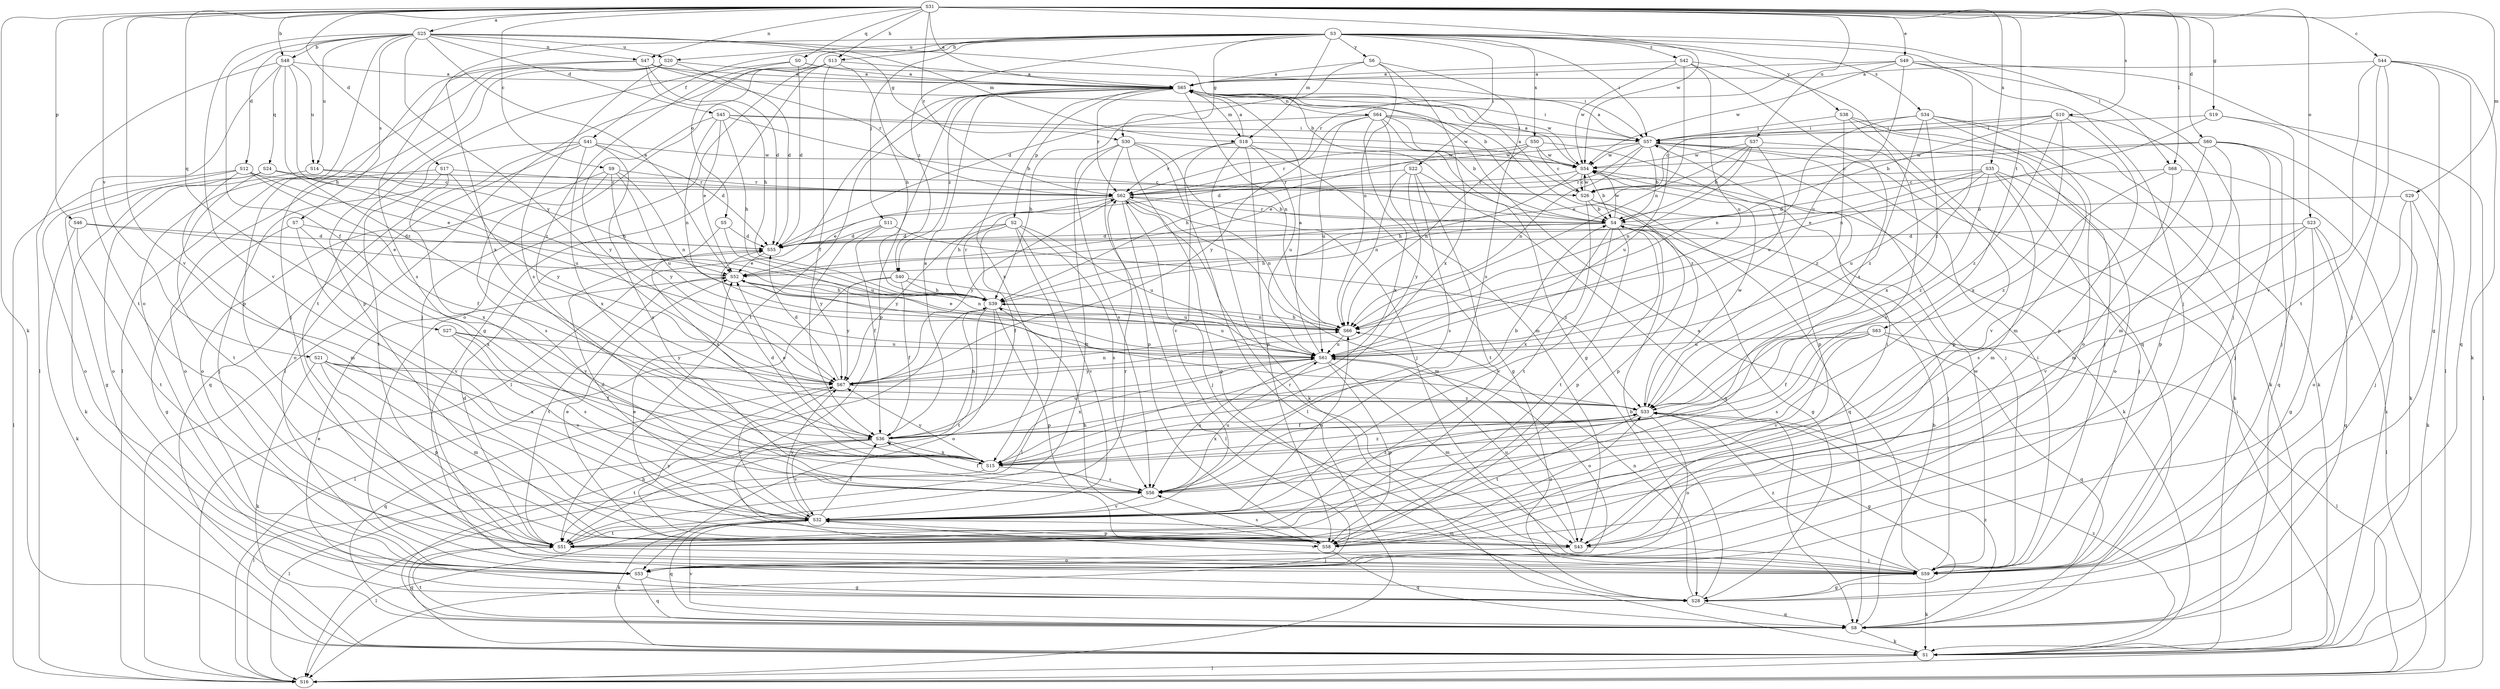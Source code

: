 strict digraph  {
S31;
S3;
S25;
S65;
S48;
S4;
S9;
S44;
S26;
S60;
S17;
S12;
S45;
S55;
S49;
S52;
S41;
S36;
S19;
S30;
S28;
S13;
S39;
S22;
S57;
S11;
S59;
S1;
S68;
S16;
S29;
S18;
S43;
S47;
S64;
S66;
S23;
S5;
S53;
S46;
S2;
S58;
S0;
S27;
S24;
S8;
S62;
S10;
S34;
S7;
S56;
S63;
S51;
S37;
S20;
S14;
S61;
S21;
S32;
S54;
S35;
S50;
S15;
S38;
S6;
S67;
S42;
S40;
S33;
S31 -> S25  [label=a];
S31 -> S65  [label=a];
S31 -> S48  [label=b];
S31 -> S9  [label=c];
S31 -> S44  [label=c];
S31 -> S60  [label=d];
S31 -> S17  [label=d];
S31 -> S49  [label=e];
S31 -> S19  [label=g];
S31 -> S13  [label=h];
S31 -> S1  [label=k];
S31 -> S68  [label=l];
S31 -> S29  [label=m];
S31 -> S47  [label=n];
S31 -> S23  [label=o];
S31 -> S46  [label=p];
S31 -> S0  [label=q];
S31 -> S27  [label=q];
S31 -> S62  [label=r];
S31 -> S10  [label=s];
S31 -> S63  [label=t];
S31 -> S37  [label=u];
S31 -> S21  [label=v];
S31 -> S32  [label=v];
S31 -> S54  [label=w];
S31 -> S35  [label=x];
S3 -> S41  [label=f];
S3 -> S30  [label=g];
S3 -> S13  [label=h];
S3 -> S22  [label=i];
S3 -> S57  [label=i];
S3 -> S11  [label=j];
S3 -> S59  [label=j];
S3 -> S68  [label=l];
S3 -> S18  [label=m];
S3 -> S5  [label=o];
S3 -> S34  [label=s];
S3 -> S20  [label=u];
S3 -> S50  [label=x];
S3 -> S15  [label=x];
S3 -> S38  [label=y];
S3 -> S6  [label=y];
S3 -> S42  [label=z];
S3 -> S40  [label=z];
S25 -> S48  [label=b];
S25 -> S4  [label=b];
S25 -> S12  [label=d];
S25 -> S45  [label=d];
S25 -> S52  [label=e];
S25 -> S36  [label=f];
S25 -> S30  [label=g];
S25 -> S18  [label=m];
S25 -> S47  [label=n];
S25 -> S53  [label=o];
S25 -> S7  [label=s];
S25 -> S20  [label=u];
S25 -> S14  [label=u];
S25 -> S32  [label=v];
S25 -> S67  [label=y];
S65 -> S57  [label=i];
S65 -> S16  [label=l];
S65 -> S18  [label=m];
S65 -> S64  [label=n];
S65 -> S66  [label=n];
S65 -> S2  [label=p];
S65 -> S58  [label=p];
S65 -> S62  [label=r];
S65 -> S51  [label=t];
S65 -> S54  [label=w];
S65 -> S15  [label=x];
S65 -> S40  [label=z];
S48 -> S65  [label=a];
S48 -> S39  [label=h];
S48 -> S16  [label=l];
S48 -> S24  [label=q];
S48 -> S51  [label=t];
S48 -> S14  [label=u];
S48 -> S33  [label=z];
S4 -> S55  [label=d];
S4 -> S28  [label=g];
S4 -> S39  [label=h];
S4 -> S59  [label=j];
S4 -> S58  [label=p];
S4 -> S62  [label=r];
S4 -> S51  [label=t];
S4 -> S32  [label=v];
S4 -> S54  [label=w];
S4 -> S15  [label=x];
S9 -> S66  [label=n];
S9 -> S53  [label=o];
S9 -> S62  [label=r];
S9 -> S56  [label=s];
S9 -> S61  [label=u];
S9 -> S67  [label=y];
S44 -> S65  [label=a];
S44 -> S28  [label=g];
S44 -> S59  [label=j];
S44 -> S1  [label=k];
S44 -> S8  [label=q];
S44 -> S51  [label=t];
S44 -> S32  [label=v];
S26 -> S65  [label=a];
S26 -> S4  [label=b];
S26 -> S58  [label=p];
S26 -> S8  [label=q];
S26 -> S51  [label=t];
S26 -> S54  [label=w];
S60 -> S26  [label=c];
S60 -> S59  [label=j];
S60 -> S1  [label=k];
S60 -> S58  [label=p];
S60 -> S8  [label=q];
S60 -> S32  [label=v];
S60 -> S54  [label=w];
S17 -> S59  [label=j];
S17 -> S53  [label=o];
S17 -> S62  [label=r];
S17 -> S15  [label=x];
S17 -> S67  [label=y];
S12 -> S26  [label=c];
S12 -> S52  [label=e];
S12 -> S36  [label=f];
S12 -> S16  [label=l];
S12 -> S43  [label=m];
S12 -> S53  [label=o];
S45 -> S4  [label=b];
S45 -> S52  [label=e];
S45 -> S39  [label=h];
S45 -> S57  [label=i];
S45 -> S66  [label=n];
S45 -> S54  [label=w];
S45 -> S67  [label=y];
S55 -> S52  [label=e];
S49 -> S65  [label=a];
S49 -> S59  [label=j];
S49 -> S16  [label=l];
S49 -> S62  [label=r];
S49 -> S61  [label=u];
S49 -> S54  [label=w];
S49 -> S33  [label=z];
S52 -> S39  [label=h];
S52 -> S66  [label=n];
S52 -> S51  [label=t];
S52 -> S33  [label=z];
S41 -> S55  [label=d];
S41 -> S53  [label=o];
S41 -> S8  [label=q];
S41 -> S56  [label=s];
S41 -> S51  [label=t];
S41 -> S54  [label=w];
S41 -> S15  [label=x];
S36 -> S65  [label=a];
S36 -> S4  [label=b];
S36 -> S52  [label=e];
S36 -> S39  [label=h];
S36 -> S16  [label=l];
S36 -> S51  [label=t];
S36 -> S61  [label=u];
S36 -> S32  [label=v];
S36 -> S15  [label=x];
S19 -> S57  [label=i];
S19 -> S59  [label=j];
S19 -> S16  [label=l];
S19 -> S66  [label=n];
S30 -> S28  [label=g];
S30 -> S59  [label=j];
S30 -> S16  [label=l];
S30 -> S58  [label=p];
S30 -> S56  [label=s];
S30 -> S51  [label=t];
S30 -> S54  [label=w];
S28 -> S4  [label=b];
S28 -> S52  [label=e];
S28 -> S66  [label=n];
S28 -> S8  [label=q];
S13 -> S65  [label=a];
S13 -> S36  [label=f];
S13 -> S28  [label=g];
S13 -> S39  [label=h];
S13 -> S59  [label=j];
S13 -> S16  [label=l];
S13 -> S53  [label=o];
S39 -> S66  [label=n];
S39 -> S53  [label=o];
S39 -> S58  [label=p];
S39 -> S62  [label=r];
S39 -> S51  [label=t];
S39 -> S61  [label=u];
S22 -> S66  [label=n];
S22 -> S8  [label=q];
S22 -> S62  [label=r];
S22 -> S56  [label=s];
S22 -> S51  [label=t];
S22 -> S67  [label=y];
S57 -> S65  [label=a];
S57 -> S4  [label=b];
S57 -> S55  [label=d];
S57 -> S52  [label=e];
S57 -> S59  [label=j];
S57 -> S1  [label=k];
S57 -> S66  [label=n];
S57 -> S61  [label=u];
S57 -> S54  [label=w];
S11 -> S55  [label=d];
S11 -> S36  [label=f];
S11 -> S67  [label=y];
S11 -> S33  [label=z];
S59 -> S65  [label=a];
S59 -> S28  [label=g];
S59 -> S57  [label=i];
S59 -> S1  [label=k];
S59 -> S62  [label=r];
S59 -> S32  [label=v];
S59 -> S54  [label=w];
S59 -> S33  [label=z];
S1 -> S39  [label=h];
S1 -> S16  [label=l];
S1 -> S33  [label=z];
S68 -> S26  [label=c];
S68 -> S1  [label=k];
S68 -> S43  [label=m];
S68 -> S33  [label=z];
S16 -> S57  [label=i];
S29 -> S4  [label=b];
S29 -> S59  [label=j];
S29 -> S1  [label=k];
S29 -> S53  [label=o];
S18 -> S65  [label=a];
S18 -> S28  [label=g];
S18 -> S1  [label=k];
S18 -> S58  [label=p];
S18 -> S62  [label=r];
S18 -> S61  [label=u];
S18 -> S32  [label=v];
S18 -> S54  [label=w];
S43 -> S52  [label=e];
S43 -> S57  [label=i];
S43 -> S59  [label=j];
S43 -> S53  [label=o];
S43 -> S61  [label=u];
S47 -> S65  [label=a];
S47 -> S4  [label=b];
S47 -> S55  [label=d];
S47 -> S39  [label=h];
S47 -> S58  [label=p];
S47 -> S62  [label=r];
S47 -> S56  [label=s];
S64 -> S4  [label=b];
S64 -> S28  [label=g];
S64 -> S39  [label=h];
S64 -> S57  [label=i];
S64 -> S43  [label=m];
S64 -> S61  [label=u];
S64 -> S15  [label=x];
S64 -> S67  [label=y];
S64 -> S33  [label=z];
S66 -> S52  [label=e];
S66 -> S39  [label=h];
S66 -> S61  [label=u];
S23 -> S55  [label=d];
S23 -> S28  [label=g];
S23 -> S16  [label=l];
S23 -> S8  [label=q];
S23 -> S56  [label=s];
S23 -> S32  [label=v];
S5 -> S55  [label=d];
S5 -> S61  [label=u];
S5 -> S15  [label=x];
S53 -> S28  [label=g];
S53 -> S8  [label=q];
S46 -> S55  [label=d];
S46 -> S52  [label=e];
S46 -> S1  [label=k];
S46 -> S51  [label=t];
S2 -> S55  [label=d];
S2 -> S36  [label=f];
S2 -> S16  [label=l];
S2 -> S56  [label=s];
S2 -> S61  [label=u];
S2 -> S32  [label=v];
S2 -> S67  [label=y];
S58 -> S52  [label=e];
S58 -> S39  [label=h];
S58 -> S8  [label=q];
S58 -> S56  [label=s];
S58 -> S67  [label=y];
S58 -> S33  [label=z];
S0 -> S65  [label=a];
S0 -> S55  [label=d];
S0 -> S57  [label=i];
S0 -> S51  [label=t];
S0 -> S33  [label=z];
S27 -> S56  [label=s];
S27 -> S61  [label=u];
S27 -> S32  [label=v];
S27 -> S67  [label=y];
S24 -> S28  [label=g];
S24 -> S1  [label=k];
S24 -> S62  [label=r];
S24 -> S51  [label=t];
S24 -> S61  [label=u];
S8 -> S4  [label=b];
S8 -> S1  [label=k];
S8 -> S51  [label=t];
S8 -> S32  [label=v];
S8 -> S33  [label=z];
S62 -> S4  [label=b];
S62 -> S52  [label=e];
S62 -> S39  [label=h];
S62 -> S59  [label=j];
S62 -> S16  [label=l];
S62 -> S43  [label=m];
S62 -> S66  [label=n];
S62 -> S67  [label=y];
S10 -> S4  [label=b];
S10 -> S26  [label=c];
S10 -> S57  [label=i];
S10 -> S43  [label=m];
S10 -> S58  [label=p];
S10 -> S15  [label=x];
S10 -> S33  [label=z];
S34 -> S57  [label=i];
S34 -> S1  [label=k];
S34 -> S43  [label=m];
S34 -> S66  [label=n];
S34 -> S53  [label=o];
S34 -> S15  [label=x];
S34 -> S33  [label=z];
S7 -> S55  [label=d];
S7 -> S28  [label=g];
S7 -> S32  [label=v];
S7 -> S15  [label=x];
S56 -> S36  [label=f];
S56 -> S61  [label=u];
S56 -> S32  [label=v];
S56 -> S33  [label=z];
S63 -> S36  [label=f];
S63 -> S16  [label=l];
S63 -> S8  [label=q];
S63 -> S56  [label=s];
S63 -> S61  [label=u];
S63 -> S32  [label=v];
S51 -> S55  [label=d];
S51 -> S59  [label=j];
S51 -> S8  [label=q];
S51 -> S62  [label=r];
S37 -> S4  [label=b];
S37 -> S52  [label=e];
S37 -> S66  [label=n];
S37 -> S58  [label=p];
S37 -> S61  [label=u];
S37 -> S54  [label=w];
S20 -> S65  [label=a];
S20 -> S55  [label=d];
S20 -> S59  [label=j];
S20 -> S16  [label=l];
S20 -> S58  [label=p];
S20 -> S56  [label=s];
S14 -> S26  [label=c];
S14 -> S39  [label=h];
S14 -> S53  [label=o];
S61 -> S65  [label=a];
S61 -> S43  [label=m];
S61 -> S53  [label=o];
S61 -> S58  [label=p];
S61 -> S56  [label=s];
S61 -> S15  [label=x];
S61 -> S67  [label=y];
S21 -> S36  [label=f];
S21 -> S1  [label=k];
S21 -> S43  [label=m];
S21 -> S58  [label=p];
S21 -> S15  [label=x];
S21 -> S67  [label=y];
S32 -> S55  [label=d];
S32 -> S36  [label=f];
S32 -> S1  [label=k];
S32 -> S16  [label=l];
S32 -> S43  [label=m];
S32 -> S66  [label=n];
S32 -> S58  [label=p];
S32 -> S8  [label=q];
S32 -> S51  [label=t];
S32 -> S67  [label=y];
S54 -> S65  [label=a];
S54 -> S4  [label=b];
S54 -> S26  [label=c];
S54 -> S39  [label=h];
S54 -> S1  [label=k];
S54 -> S62  [label=r];
S35 -> S55  [label=d];
S35 -> S52  [label=e];
S35 -> S59  [label=j];
S35 -> S43  [label=m];
S35 -> S53  [label=o];
S35 -> S62  [label=r];
S35 -> S61  [label=u];
S35 -> S33  [label=z];
S50 -> S26  [label=c];
S50 -> S39  [label=h];
S50 -> S66  [label=n];
S50 -> S58  [label=p];
S50 -> S62  [label=r];
S50 -> S54  [label=w];
S15 -> S55  [label=d];
S15 -> S16  [label=l];
S15 -> S56  [label=s];
S15 -> S67  [label=y];
S15 -> S33  [label=z];
S38 -> S57  [label=i];
S38 -> S59  [label=j];
S38 -> S1  [label=k];
S38 -> S32  [label=v];
S38 -> S33  [label=z];
S6 -> S65  [label=a];
S6 -> S55  [label=d];
S6 -> S66  [label=n];
S6 -> S56  [label=s];
S6 -> S15  [label=x];
S67 -> S55  [label=d];
S67 -> S66  [label=n];
S67 -> S8  [label=q];
S67 -> S32  [label=v];
S67 -> S33  [label=z];
S42 -> S65  [label=a];
S42 -> S66  [label=n];
S42 -> S8  [label=q];
S42 -> S56  [label=s];
S42 -> S61  [label=u];
S42 -> S54  [label=w];
S40 -> S36  [label=f];
S40 -> S39  [label=h];
S40 -> S16  [label=l];
S40 -> S61  [label=u];
S40 -> S67  [label=y];
S33 -> S36  [label=f];
S33 -> S28  [label=g];
S33 -> S53  [label=o];
S33 -> S51  [label=t];
S33 -> S54  [label=w];
S33 -> S15  [label=x];
}
